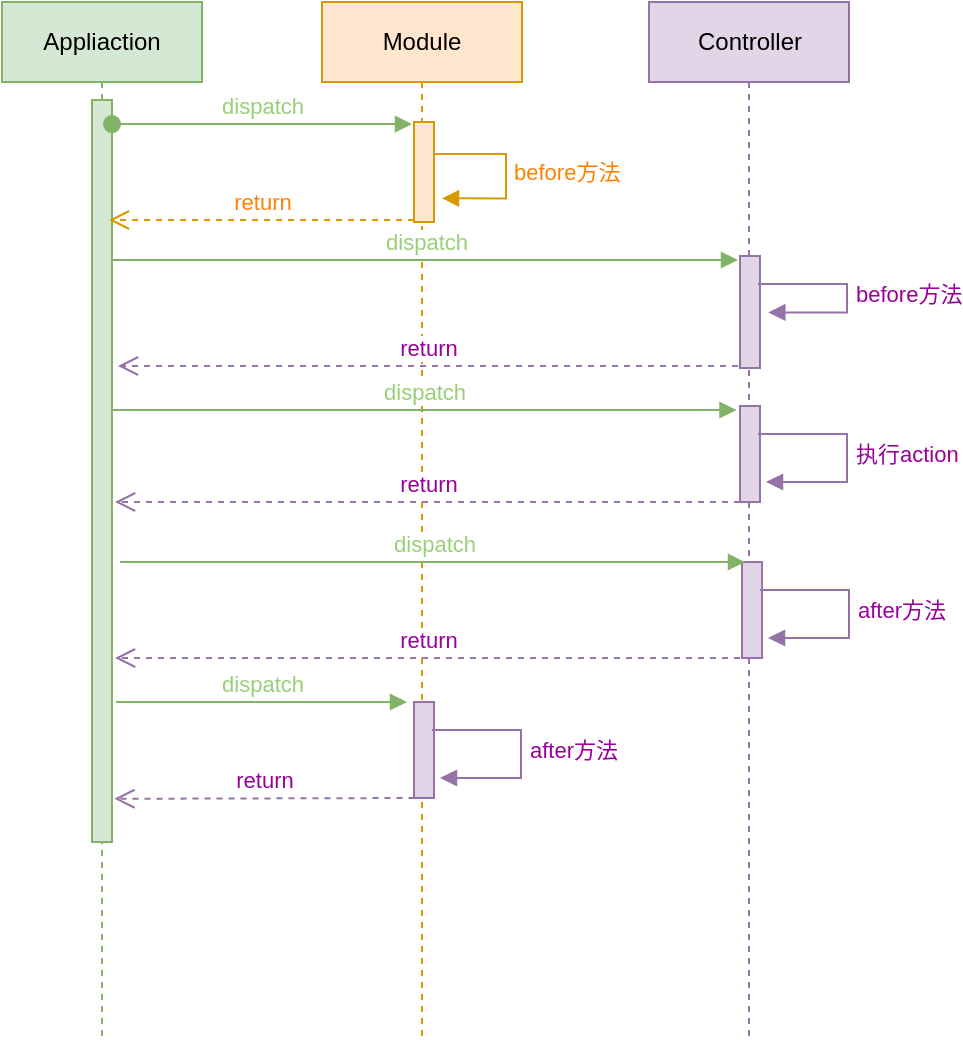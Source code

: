<mxfile version="13.5.3" type="github"><diagram id="YBox8gCvRGN_4JcoN75t" name="Page-1"><mxGraphModel dx="932" dy="431" grid="1" gridSize="10" guides="1" tooltips="1" connect="1" arrows="1" fold="1" page="1" pageScale="1" pageWidth="827" pageHeight="1169" math="0" shadow="0"><root><mxCell id="0"/><mxCell id="1" parent="0"/><mxCell id="pvVt29EE8XOV66ygcCk0-8" value="Appliaction" style="shape=umlLifeline;perimeter=lifelinePerimeter;whiteSpace=wrap;html=1;container=1;collapsible=0;recursiveResize=0;outlineConnect=0;fillColor=#d5e8d4;strokeColor=#82b366;" vertex="1" parent="1"><mxGeometry x="198" y="80" width="100" height="520" as="geometry"/></mxCell><mxCell id="pvVt29EE8XOV66ygcCk0-11" value="" style="html=1;points=[];perimeter=orthogonalPerimeter;fillColor=#d5e8d4;strokeColor=#82b366;" vertex="1" parent="pvVt29EE8XOV66ygcCk0-8"><mxGeometry x="45" y="49" width="10" height="371" as="geometry"/></mxCell><mxCell id="pvVt29EE8XOV66ygcCk0-9" value="Module" style="shape=umlLifeline;perimeter=lifelinePerimeter;whiteSpace=wrap;html=1;container=1;collapsible=0;recursiveResize=0;outlineConnect=0;fillColor=#ffe6cc;strokeColor=#d79b00;" vertex="1" parent="1"><mxGeometry x="358" y="80" width="100" height="520" as="geometry"/></mxCell><mxCell id="pvVt29EE8XOV66ygcCk0-16" value="" style="html=1;points=[];perimeter=orthogonalPerimeter;fillColor=#ffe6cc;strokeColor=#d79b00;" vertex="1" parent="pvVt29EE8XOV66ygcCk0-9"><mxGeometry x="46" y="60" width="10" height="50" as="geometry"/></mxCell><mxCell id="pvVt29EE8XOV66ygcCk0-17" value="&lt;font color=&quot;#ff8000&quot;&gt;before方法&lt;/font&gt;" style="edgeStyle=orthogonalEdgeStyle;html=1;align=left;spacingLeft=2;endArrow=block;rounded=0;entryX=1.4;entryY=0.763;entryDx=0;entryDy=0;entryPerimeter=0;fillColor=#ffe6cc;strokeColor=#d79b00;" edge="1" target="pvVt29EE8XOV66ygcCk0-16" parent="pvVt29EE8XOV66ygcCk0-9"><mxGeometry relative="1" as="geometry"><mxPoint x="56" y="76" as="sourcePoint"/><Array as="points"><mxPoint x="92" y="76"/><mxPoint x="92" y="98"/></Array><mxPoint x="61" y="107" as="targetPoint"/></mxGeometry></mxCell><mxCell id="pvVt29EE8XOV66ygcCk0-33" value="" style="html=1;points=[];perimeter=orthogonalPerimeter;fillColor=#e1d5e7;strokeColor=#9673a6;" vertex="1" parent="pvVt29EE8XOV66ygcCk0-9"><mxGeometry x="46" y="350" width="10" height="48" as="geometry"/></mxCell><mxCell id="pvVt29EE8XOV66ygcCk0-34" value="&lt;font color=&quot;#990099&quot;&gt;after方法&lt;/font&gt;" style="edgeStyle=orthogonalEdgeStyle;html=1;align=left;spacingLeft=2;endArrow=block;rounded=0;fillColor=#e1d5e7;strokeColor=#9673a6;" edge="1" parent="pvVt29EE8XOV66ygcCk0-9"><mxGeometry relative="1" as="geometry"><mxPoint x="55" y="364.0" as="sourcePoint"/><Array as="points"><mxPoint x="99.5" y="364"/><mxPoint x="99.5" y="388"/></Array><mxPoint x="59" y="388" as="targetPoint"/></mxGeometry></mxCell><mxCell id="pvVt29EE8XOV66ygcCk0-10" value="Controller" style="shape=umlLifeline;perimeter=lifelinePerimeter;whiteSpace=wrap;html=1;container=1;collapsible=0;recursiveResize=0;outlineConnect=0;fillColor=#e1d5e7;strokeColor=#9673a6;" vertex="1" parent="1"><mxGeometry x="521.5" y="80" width="100" height="520" as="geometry"/></mxCell><mxCell id="pvVt29EE8XOV66ygcCk0-21" value="" style="html=1;points=[];perimeter=orthogonalPerimeter;fillColor=#e1d5e7;strokeColor=#9673a6;" vertex="1" parent="pvVt29EE8XOV66ygcCk0-10"><mxGeometry x="45.5" y="127" width="10" height="56" as="geometry"/></mxCell><mxCell id="pvVt29EE8XOV66ygcCk0-22" value="&lt;font color=&quot;#990099&quot;&gt;before方法&lt;/font&gt;" style="edgeStyle=orthogonalEdgeStyle;html=1;align=left;spacingLeft=2;endArrow=block;rounded=0;entryX=1.417;entryY=0.504;entryDx=0;entryDy=0;entryPerimeter=0;fillColor=#e1d5e7;strokeColor=#9673a6;" edge="1" target="pvVt29EE8XOV66ygcCk0-21" parent="pvVt29EE8XOV66ygcCk0-10"><mxGeometry relative="1" as="geometry"><mxPoint x="54.5" y="141" as="sourcePoint"/><Array as="points"><mxPoint x="99" y="141"/><mxPoint x="99" y="155"/></Array><mxPoint x="59.5" y="161" as="targetPoint"/></mxGeometry></mxCell><mxCell id="pvVt29EE8XOV66ygcCk0-26" value="" style="html=1;points=[];perimeter=orthogonalPerimeter;fillColor=#e1d5e7;strokeColor=#9673a6;" vertex="1" parent="pvVt29EE8XOV66ygcCk0-10"><mxGeometry x="45.5" y="202" width="10" height="48" as="geometry"/></mxCell><mxCell id="pvVt29EE8XOV66ygcCk0-27" value="&lt;font color=&quot;#990099&quot;&gt;执行action&lt;/font&gt;" style="edgeStyle=orthogonalEdgeStyle;html=1;align=left;spacingLeft=2;endArrow=block;rounded=0;fillColor=#e1d5e7;strokeColor=#9673a6;" edge="1" parent="pvVt29EE8XOV66ygcCk0-10"><mxGeometry relative="1" as="geometry"><mxPoint x="54.5" y="216" as="sourcePoint"/><Array as="points"><mxPoint x="99" y="216"/><mxPoint x="99" y="240"/></Array><mxPoint x="58.5" y="240" as="targetPoint"/></mxGeometry></mxCell><mxCell id="pvVt29EE8XOV66ygcCk0-30" value="" style="html=1;points=[];perimeter=orthogonalPerimeter;fillColor=#e1d5e7;strokeColor=#9673a6;" vertex="1" parent="pvVt29EE8XOV66ygcCk0-10"><mxGeometry x="46.52" y="280" width="10" height="48" as="geometry"/></mxCell><mxCell id="pvVt29EE8XOV66ygcCk0-31" value="&lt;font color=&quot;#990099&quot;&gt;after方法&lt;/font&gt;" style="edgeStyle=orthogonalEdgeStyle;html=1;align=left;spacingLeft=2;endArrow=block;rounded=0;fillColor=#e1d5e7;strokeColor=#9673a6;" edge="1" parent="pvVt29EE8XOV66ygcCk0-10"><mxGeometry relative="1" as="geometry"><mxPoint x="55.52" y="294.0" as="sourcePoint"/><Array as="points"><mxPoint x="100.02" y="294"/><mxPoint x="100.02" y="318"/></Array><mxPoint x="59.52" y="318" as="targetPoint"/></mxGeometry></mxCell><mxCell id="pvVt29EE8XOV66ygcCk0-13" value="&lt;font color=&quot;#97d077&quot;&gt;dispatch&lt;/font&gt;" style="html=1;verticalAlign=bottom;startArrow=oval;endArrow=block;startSize=8;exitX=1;exitY=0.388;exitDx=0;exitDy=0;exitPerimeter=0;fillColor=#d5e8d4;strokeColor=#82b366;" edge="1" parent="1"><mxGeometry relative="1" as="geometry"><mxPoint x="253" y="141.04" as="sourcePoint"/><mxPoint x="403" y="141.04" as="targetPoint"/></mxGeometry></mxCell><mxCell id="pvVt29EE8XOV66ygcCk0-23" value="&lt;font color=&quot;#97d077&quot;&gt;dispatch&lt;/font&gt;" style="html=1;verticalAlign=bottom;endArrow=block;fillColor=#d5e8d4;strokeColor=#82b366;" edge="1" parent="1"><mxGeometry width="80" relative="1" as="geometry"><mxPoint x="253.5" y="209" as="sourcePoint"/><mxPoint x="566" y="209" as="targetPoint"/></mxGeometry></mxCell><mxCell id="pvVt29EE8XOV66ygcCk0-24" value="&lt;font color=&quot;#ff8000&quot;&gt;return&lt;/font&gt;" style="html=1;verticalAlign=bottom;endArrow=open;dashed=1;endSize=8;fillColor=#ffe6cc;strokeColor=#d79b00;" edge="1" parent="1"><mxGeometry relative="1" as="geometry"><mxPoint x="404" y="189" as="sourcePoint"/><mxPoint x="251.5" y="189" as="targetPoint"/></mxGeometry></mxCell><mxCell id="pvVt29EE8XOV66ygcCk0-25" value="&lt;font color=&quot;#990099&quot;&gt;return&lt;/font&gt;" style="html=1;verticalAlign=bottom;endArrow=open;dashed=1;endSize=8;fillColor=#e1d5e7;strokeColor=#9673a6;" edge="1" parent="1"><mxGeometry relative="1" as="geometry"><mxPoint x="566" y="262" as="sourcePoint"/><mxPoint x="256" y="262" as="targetPoint"/></mxGeometry></mxCell><mxCell id="pvVt29EE8XOV66ygcCk0-28" value="&lt;font color=&quot;#97d077&quot;&gt;dispatch&lt;/font&gt;" style="html=1;verticalAlign=bottom;endArrow=block;fillColor=#d5e8d4;strokeColor=#82b366;" edge="1" parent="1"><mxGeometry width="80" relative="1" as="geometry"><mxPoint x="252.75" y="284" as="sourcePoint"/><mxPoint x="565.25" y="284" as="targetPoint"/></mxGeometry></mxCell><mxCell id="pvVt29EE8XOV66ygcCk0-29" value="&lt;font color=&quot;#990099&quot;&gt;return&lt;/font&gt;" style="html=1;verticalAlign=bottom;endArrow=open;dashed=1;endSize=8;fillColor=#e1d5e7;strokeColor=#9673a6;" edge="1" parent="1"><mxGeometry relative="1" as="geometry"><mxPoint x="567" y="330" as="sourcePoint"/><mxPoint x="254.5" y="330" as="targetPoint"/></mxGeometry></mxCell><mxCell id="pvVt29EE8XOV66ygcCk0-35" value="&lt;font color=&quot;#97d077&quot;&gt;dispatch&lt;/font&gt;" style="html=1;verticalAlign=bottom;endArrow=block;fillColor=#d5e8d4;strokeColor=#82b366;" edge="1" parent="1"><mxGeometry width="80" relative="1" as="geometry"><mxPoint x="257.0" y="360" as="sourcePoint"/><mxPoint x="569.5" y="360" as="targetPoint"/></mxGeometry></mxCell><mxCell id="pvVt29EE8XOV66ygcCk0-36" value="&lt;font color=&quot;#990099&quot;&gt;return&lt;/font&gt;" style="html=1;verticalAlign=bottom;endArrow=open;dashed=1;endSize=8;fillColor=#e1d5e7;strokeColor=#9673a6;" edge="1" parent="1"><mxGeometry relative="1" as="geometry"><mxPoint x="567" y="408" as="sourcePoint"/><mxPoint x="254.5" y="408" as="targetPoint"/></mxGeometry></mxCell><mxCell id="pvVt29EE8XOV66ygcCk0-38" value="&lt;font color=&quot;#97d077&quot;&gt;dispatch&lt;/font&gt;" style="html=1;verticalAlign=bottom;endArrow=block;fillColor=#d5e8d4;strokeColor=#82b366;" edge="1" parent="1"><mxGeometry width="80" relative="1" as="geometry"><mxPoint x="255" y="430" as="sourcePoint"/><mxPoint x="400.5" y="430" as="targetPoint"/></mxGeometry></mxCell><mxCell id="pvVt29EE8XOV66ygcCk0-39" value="&lt;font color=&quot;#990099&quot;&gt;return&lt;/font&gt;" style="html=1;verticalAlign=bottom;endArrow=open;dashed=1;endSize=8;fillColor=#e1d5e7;strokeColor=#9673a6;entryX=1.121;entryY=0.855;entryDx=0;entryDy=0;entryPerimeter=0;" edge="1" parent="1"><mxGeometry relative="1" as="geometry"><mxPoint x="404.25" y="478" as="sourcePoint"/><mxPoint x="254.21" y="478.405" as="targetPoint"/></mxGeometry></mxCell></root></mxGraphModel></diagram></mxfile>